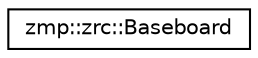 digraph "クラス階層図"
{
  edge [fontname="Helvetica",fontsize="10",labelfontname="Helvetica",labelfontsize="10"];
  node [fontname="Helvetica",fontsize="10",shape=record];
  rankdir="LR";
  Node1 [label="zmp::zrc::Baseboard",height=0.2,width=0.4,color="black", fillcolor="white", style="filled",URL="$classzmp_1_1zrc_1_1Baseboard.html"];
}
